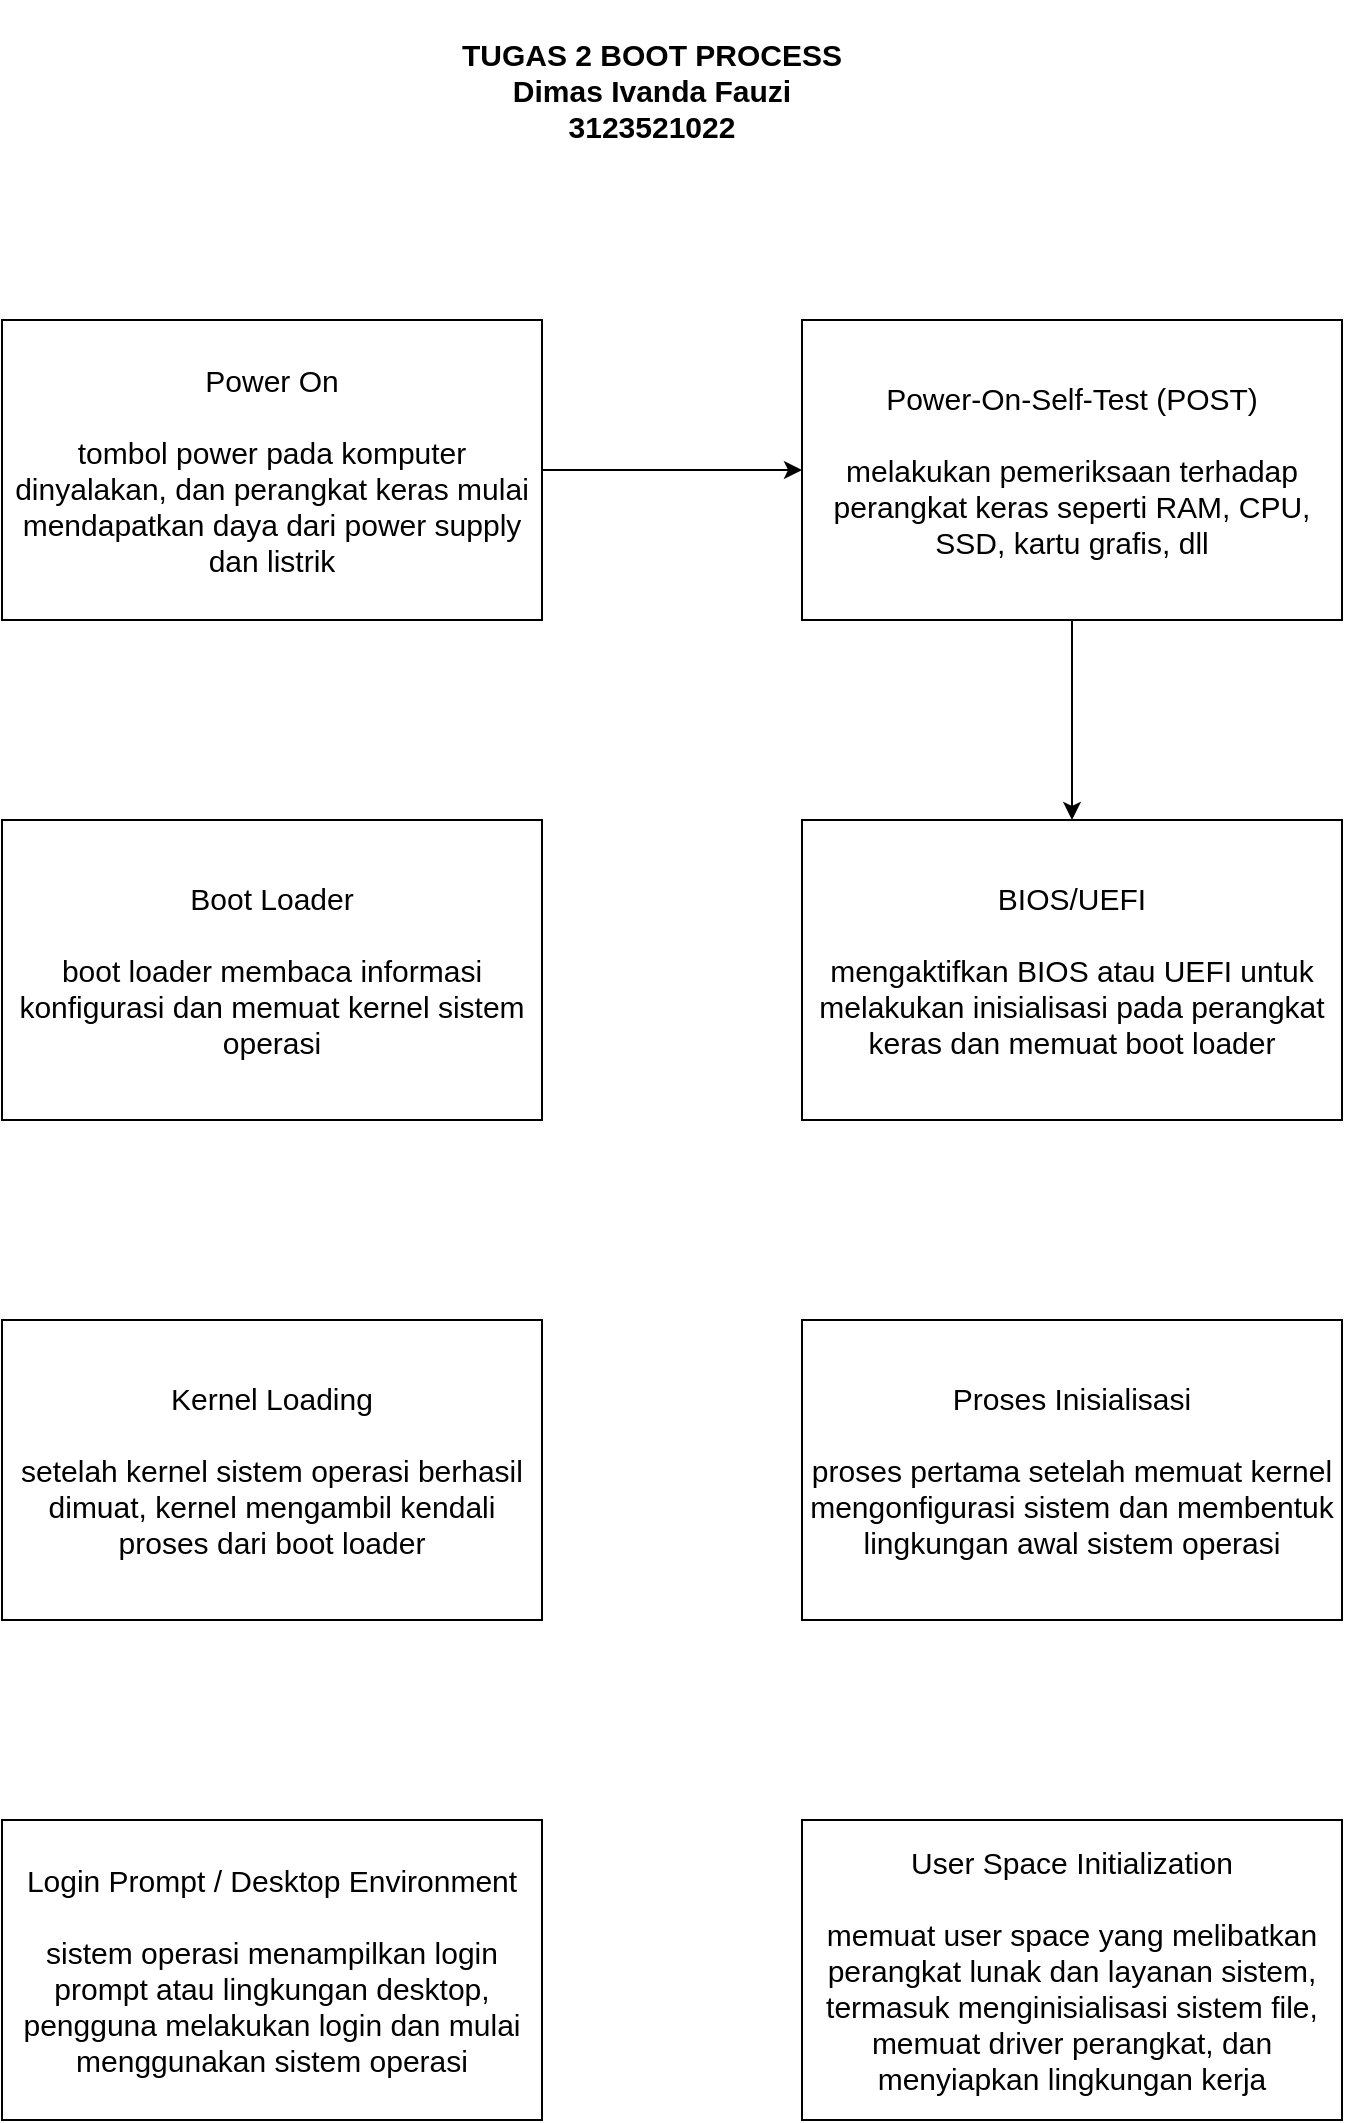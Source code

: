 <mxfile version="24.0.1" type="device">
  <diagram name="Page-1" id="WLLZk8674qMYykAXsIie">
    <mxGraphModel dx="1167" dy="1689" grid="1" gridSize="10" guides="1" tooltips="1" connect="1" arrows="1" fold="1" page="1" pageScale="1" pageWidth="850" pageHeight="1100" math="0" shadow="0">
      <root>
        <mxCell id="0" />
        <mxCell id="1" parent="0" />
        <mxCell id="yIXvsCk0Lj2JiP-U8S06-1" value="&lt;h3 style=&quot;font-size: 15px;&quot;&gt;&lt;font face=&quot;Helvetica&quot; style=&quot;font-size: 15px;&quot;&gt;TUGAS 2 BOOT PROCESS&lt;br&gt;Dimas Ivanda Fauzi&lt;br&gt;3123521022&lt;/font&gt;&lt;/h3&gt;" style="text;strokeColor=none;align=center;fillColor=none;html=1;verticalAlign=middle;whiteSpace=wrap;rounded=0;" vertex="1" parent="1">
          <mxGeometry x="325" y="-1100" width="200" height="90" as="geometry" />
        </mxCell>
        <mxCell id="yIXvsCk0Lj2JiP-U8S06-7" style="edgeStyle=orthogonalEdgeStyle;rounded=0;orthogonalLoop=1;jettySize=auto;html=1;exitX=1;exitY=0.5;exitDx=0;exitDy=0;entryX=0;entryY=0.5;entryDx=0;entryDy=0;" edge="1" parent="1" source="yIXvsCk0Lj2JiP-U8S06-2" target="yIXvsCk0Lj2JiP-U8S06-3">
          <mxGeometry relative="1" as="geometry" />
        </mxCell>
        <mxCell id="yIXvsCk0Lj2JiP-U8S06-2" value="&lt;font style=&quot;font-size: 15px;&quot;&gt;Power On&lt;/font&gt;&lt;div style=&quot;font-size: 15px;&quot;&gt;&lt;font style=&quot;font-size: 15px;&quot;&gt;&lt;br&gt;&lt;/font&gt;&lt;/div&gt;&lt;div style=&quot;font-size: 15px;&quot;&gt;tombol power pada komputer dinyalakan, dan perangkat keras mulai mendapatkan daya dari power supply dan listrik&lt;/div&gt;" style="rounded=0;whiteSpace=wrap;html=1;" vertex="1" parent="1">
          <mxGeometry x="100" y="-940" width="270" height="150" as="geometry" />
        </mxCell>
        <mxCell id="yIXvsCk0Lj2JiP-U8S06-8" style="edgeStyle=orthogonalEdgeStyle;rounded=0;orthogonalLoop=1;jettySize=auto;html=1;exitX=0.5;exitY=1;exitDx=0;exitDy=0;entryX=0.5;entryY=0;entryDx=0;entryDy=0;" edge="1" parent="1" source="yIXvsCk0Lj2JiP-U8S06-3" target="yIXvsCk0Lj2JiP-U8S06-4">
          <mxGeometry relative="1" as="geometry" />
        </mxCell>
        <mxCell id="yIXvsCk0Lj2JiP-U8S06-3" value="&lt;span style=&quot;font-size: 15px;&quot;&gt;Power-On-Self-Test (POST)&lt;/span&gt;&lt;br&gt;&lt;div style=&quot;font-size: 15px;&quot;&gt;&lt;font style=&quot;font-size: 15px;&quot;&gt;&lt;br&gt;&lt;/font&gt;&lt;/div&gt;&lt;div style=&quot;font-size: 15px;&quot;&gt;melakukan pemeriksaan terhadap perangkat keras seperti RAM, CPU, SSD, kartu grafis, dll&lt;/div&gt;" style="rounded=0;whiteSpace=wrap;html=1;" vertex="1" parent="1">
          <mxGeometry x="500" y="-940" width="270" height="150" as="geometry" />
        </mxCell>
        <mxCell id="yIXvsCk0Lj2JiP-U8S06-4" value="&lt;span style=&quot;font-size: 15px;&quot;&gt;BIOS/UEFI&lt;/span&gt;&lt;br&gt;&lt;div style=&quot;font-size: 15px;&quot;&gt;&lt;font style=&quot;font-size: 15px;&quot;&gt;&lt;br&gt;&lt;/font&gt;&lt;/div&gt;&lt;div style=&quot;font-size: 15px;&quot;&gt;mengaktifkan BIOS atau UEFI untuk melakukan inisialisasi pada perangkat keras dan memuat boot loader&lt;/div&gt;" style="rounded=0;whiteSpace=wrap;html=1;" vertex="1" parent="1">
          <mxGeometry x="500" y="-690" width="270" height="150" as="geometry" />
        </mxCell>
        <mxCell id="yIXvsCk0Lj2JiP-U8S06-9" value="&lt;span style=&quot;font-size: 15px;&quot;&gt;Boot Loader&lt;/span&gt;&lt;br&gt;&lt;div style=&quot;font-size: 15px;&quot;&gt;&lt;font style=&quot;font-size: 15px;&quot;&gt;&lt;br&gt;&lt;/font&gt;&lt;/div&gt;&lt;div style=&quot;font-size: 15px;&quot;&gt;boot loader membaca informasi konfigurasi dan memuat kernel sistem operasi&lt;/div&gt;" style="rounded=0;whiteSpace=wrap;html=1;" vertex="1" parent="1">
          <mxGeometry x="100" y="-690" width="270" height="150" as="geometry" />
        </mxCell>
        <mxCell id="yIXvsCk0Lj2JiP-U8S06-10" value="&lt;span style=&quot;font-size: 15px;&quot;&gt;Kernel Loading&lt;/span&gt;&lt;br&gt;&lt;div style=&quot;font-size: 15px;&quot;&gt;&lt;font style=&quot;font-size: 15px;&quot;&gt;&lt;br&gt;&lt;/font&gt;&lt;/div&gt;&lt;div style=&quot;font-size: 15px;&quot;&gt;setelah kernel sistem operasi berhasil dimuat, kernel mengambil kendali proses dari boot loader&lt;/div&gt;" style="rounded=0;whiteSpace=wrap;html=1;" vertex="1" parent="1">
          <mxGeometry x="100" y="-440" width="270" height="150" as="geometry" />
        </mxCell>
        <mxCell id="yIXvsCk0Lj2JiP-U8S06-11" value="&lt;span style=&quot;font-size: 15px;&quot;&gt;Proses Inisialisasi&lt;/span&gt;&lt;br&gt;&lt;div style=&quot;font-size: 15px;&quot;&gt;&lt;font style=&quot;font-size: 15px;&quot;&gt;&lt;br&gt;&lt;/font&gt;&lt;/div&gt;&lt;div style=&quot;font-size: 15px;&quot;&gt;proses pertama setelah memuat kernel mengonfigurasi sistem dan membentuk lingkungan awal sistem operasi&lt;/div&gt;" style="rounded=0;whiteSpace=wrap;html=1;" vertex="1" parent="1">
          <mxGeometry x="500" y="-440" width="270" height="150" as="geometry" />
        </mxCell>
        <mxCell id="yIXvsCk0Lj2JiP-U8S06-12" value="&lt;span style=&quot;font-size: 15px;&quot;&gt;User Space Initialization&lt;/span&gt;&lt;br&gt;&lt;div style=&quot;font-size: 15px;&quot;&gt;&lt;font style=&quot;font-size: 15px;&quot;&gt;&lt;br&gt;&lt;/font&gt;&lt;/div&gt;&lt;div style=&quot;font-size: 15px;&quot;&gt;memuat user space yang melibatkan perangkat lunak dan layanan sistem, termasuk menginisialisasi sistem file, memuat driver perangkat, dan menyiapkan lingkungan kerja&lt;/div&gt;" style="rounded=0;whiteSpace=wrap;html=1;" vertex="1" parent="1">
          <mxGeometry x="500" y="-190" width="270" height="150" as="geometry" />
        </mxCell>
        <mxCell id="yIXvsCk0Lj2JiP-U8S06-13" value="&lt;span style=&quot;font-size: 15px;&quot;&gt;Login Prompt / Desktop Environment&lt;/span&gt;&lt;br&gt;&lt;div style=&quot;font-size: 15px;&quot;&gt;&lt;font style=&quot;font-size: 15px;&quot;&gt;&lt;br&gt;&lt;/font&gt;&lt;/div&gt;&lt;div style=&quot;font-size: 15px;&quot;&gt;sistem operasi menampilkan login prompt atau lingkungan desktop, pengguna melakukan login dan mulai menggunakan sistem operasi&lt;/div&gt;" style="rounded=0;whiteSpace=wrap;html=1;" vertex="1" parent="1">
          <mxGeometry x="100" y="-190" width="270" height="150" as="geometry" />
        </mxCell>
      </root>
    </mxGraphModel>
  </diagram>
</mxfile>
